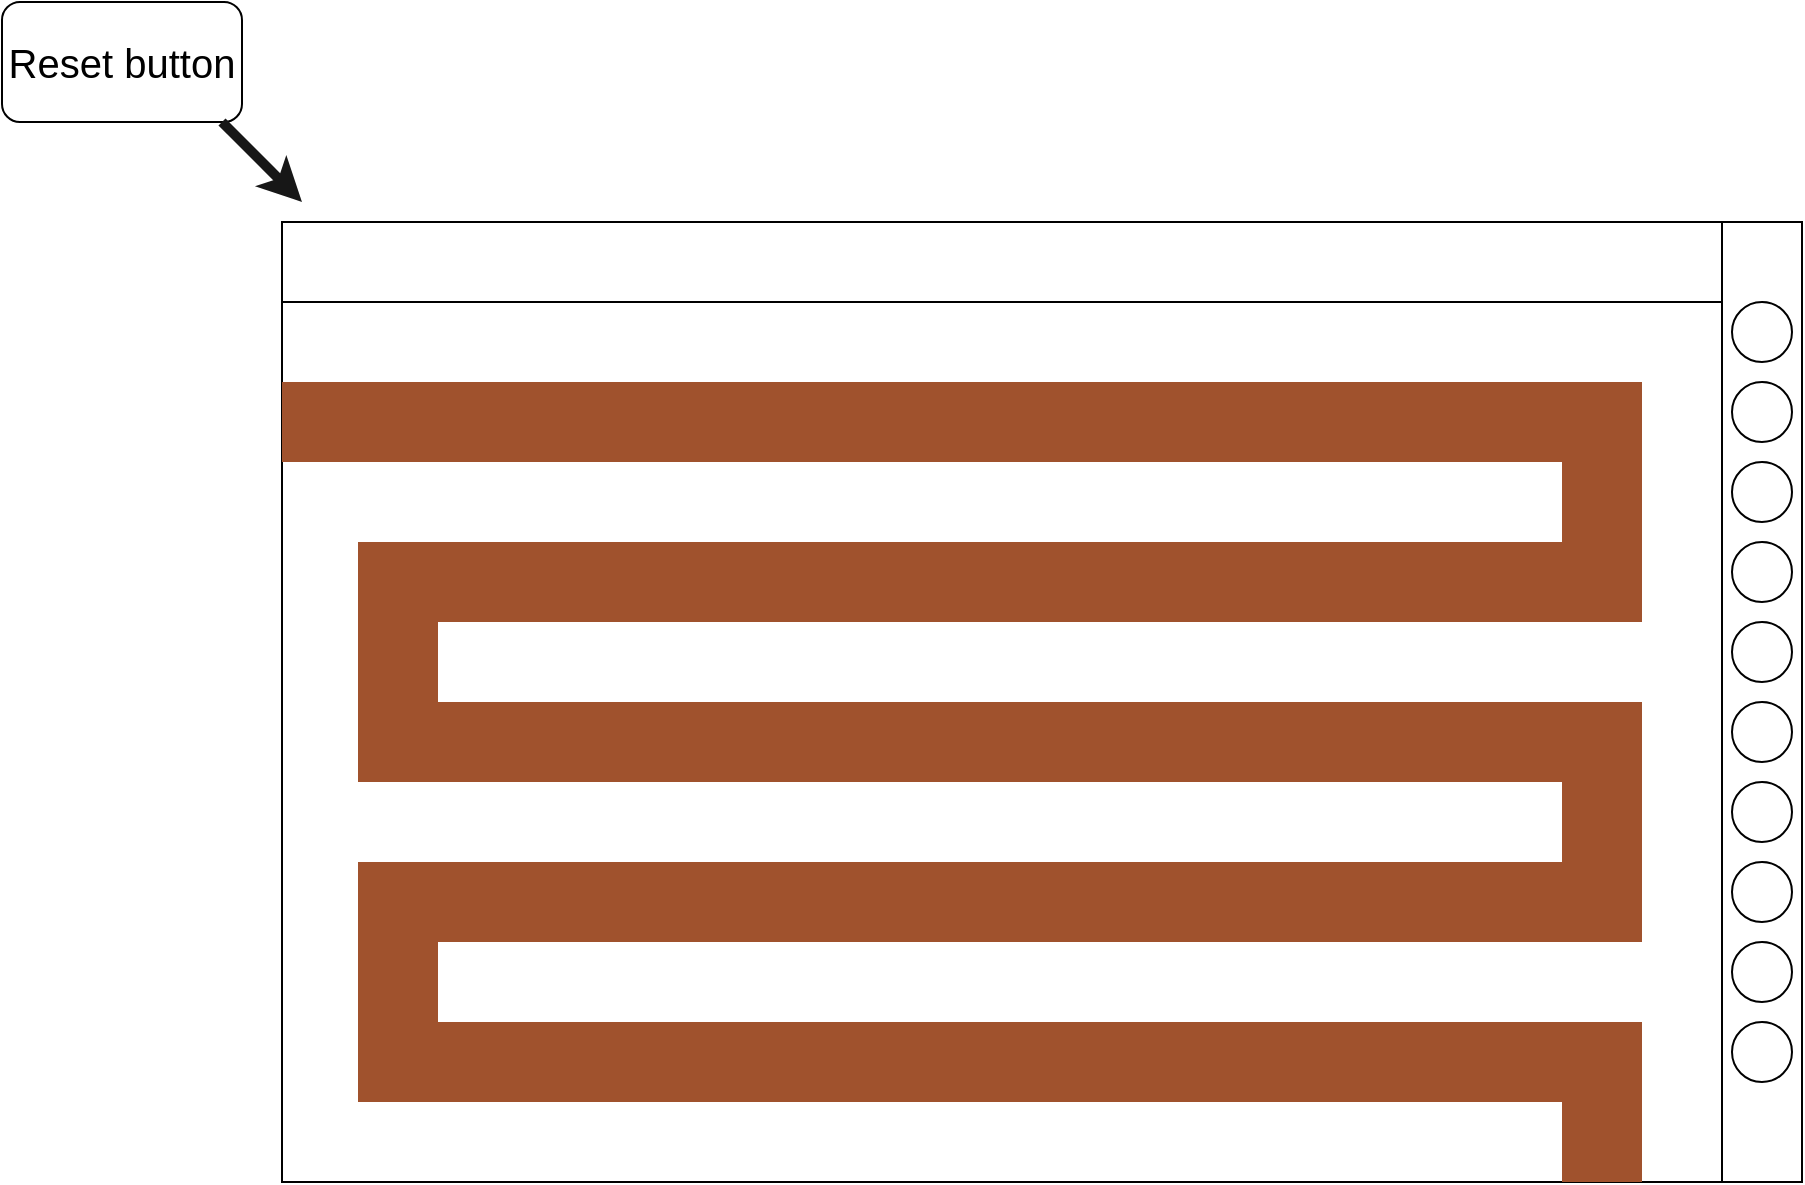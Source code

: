 <mxfile version="20.8.13" type="github">
  <diagram name="Page-1" id="zFE875iKLAENkuUcsFWu">
    <mxGraphModel dx="2073" dy="1143" grid="1" gridSize="10" guides="1" tooltips="1" connect="1" arrows="1" fold="1" page="1" pageScale="1" pageWidth="850" pageHeight="1100" math="0" shadow="0">
      <root>
        <mxCell id="0" />
        <mxCell id="1" parent="0" />
        <mxCell id="jQFUmVb1L2Z8zy5BHqim-1" value="" style="swimlane;startSize=0;fillColor=#009900;strokeColor=#000000;" vertex="1" parent="1">
          <mxGeometry x="40" y="160" width="760" height="480" as="geometry" />
        </mxCell>
        <mxCell id="jQFUmVb1L2Z8zy5BHqim-5" value="" style="rounded=0;whiteSpace=wrap;html=1;" vertex="1" parent="jQFUmVb1L2Z8zy5BHqim-1">
          <mxGeometry width="760" height="40" as="geometry" />
        </mxCell>
        <mxCell id="jQFUmVb1L2Z8zy5BHqim-6" value="" style="shape=image;html=1;verticalAlign=top;verticalLabelPosition=bottom;labelBackgroundColor=#ffffff;imageAspect=0;aspect=fixed;image=https://cdn3.iconfinder.com/data/icons/arrows-set-12/512/reset-128.png" vertex="1" parent="jQFUmVb1L2Z8zy5BHqim-1">
          <mxGeometry x="10" y="6" width="28" height="28" as="geometry" />
        </mxCell>
        <mxCell id="jQFUmVb1L2Z8zy5BHqim-7" value="" style="rounded=0;whiteSpace=wrap;html=1;" vertex="1" parent="jQFUmVb1L2Z8zy5BHqim-1">
          <mxGeometry x="720" width="40" height="480" as="geometry" />
        </mxCell>
        <mxCell id="jQFUmVb1L2Z8zy5BHqim-8" value="" style="ellipse;whiteSpace=wrap;html=1;aspect=fixed;" vertex="1" parent="jQFUmVb1L2Z8zy5BHqim-1">
          <mxGeometry x="725" y="40" width="30" height="30" as="geometry" />
        </mxCell>
        <mxCell id="jQFUmVb1L2Z8zy5BHqim-9" value="" style="ellipse;whiteSpace=wrap;html=1;aspect=fixed;" vertex="1" parent="jQFUmVb1L2Z8zy5BHqim-1">
          <mxGeometry x="725" y="80" width="30" height="30" as="geometry" />
        </mxCell>
        <mxCell id="jQFUmVb1L2Z8zy5BHqim-10" value="" style="ellipse;whiteSpace=wrap;html=1;aspect=fixed;" vertex="1" parent="jQFUmVb1L2Z8zy5BHqim-1">
          <mxGeometry x="725" y="120" width="30" height="30" as="geometry" />
        </mxCell>
        <mxCell id="jQFUmVb1L2Z8zy5BHqim-11" value="" style="ellipse;whiteSpace=wrap;html=1;aspect=fixed;" vertex="1" parent="jQFUmVb1L2Z8zy5BHqim-1">
          <mxGeometry x="725" y="160" width="30" height="30" as="geometry" />
        </mxCell>
        <mxCell id="jQFUmVb1L2Z8zy5BHqim-12" value="" style="ellipse;whiteSpace=wrap;html=1;aspect=fixed;" vertex="1" parent="jQFUmVb1L2Z8zy5BHqim-1">
          <mxGeometry x="725" y="200" width="30" height="30" as="geometry" />
        </mxCell>
        <mxCell id="jQFUmVb1L2Z8zy5BHqim-13" value="" style="ellipse;whiteSpace=wrap;html=1;aspect=fixed;" vertex="1" parent="jQFUmVb1L2Z8zy5BHqim-1">
          <mxGeometry x="725" y="240" width="30" height="30" as="geometry" />
        </mxCell>
        <mxCell id="jQFUmVb1L2Z8zy5BHqim-14" value="" style="ellipse;whiteSpace=wrap;html=1;aspect=fixed;" vertex="1" parent="jQFUmVb1L2Z8zy5BHqim-1">
          <mxGeometry x="725" y="280" width="30" height="30" as="geometry" />
        </mxCell>
        <mxCell id="jQFUmVb1L2Z8zy5BHqim-15" value="" style="ellipse;whiteSpace=wrap;html=1;aspect=fixed;" vertex="1" parent="jQFUmVb1L2Z8zy5BHqim-1">
          <mxGeometry x="725" y="320" width="30" height="30" as="geometry" />
        </mxCell>
        <mxCell id="jQFUmVb1L2Z8zy5BHqim-16" value="" style="ellipse;whiteSpace=wrap;html=1;aspect=fixed;" vertex="1" parent="jQFUmVb1L2Z8zy5BHqim-1">
          <mxGeometry x="725" y="360" width="30" height="30" as="geometry" />
        </mxCell>
        <mxCell id="jQFUmVb1L2Z8zy5BHqim-17" value="" style="ellipse;whiteSpace=wrap;html=1;aspect=fixed;" vertex="1" parent="jQFUmVb1L2Z8zy5BHqim-1">
          <mxGeometry x="725" y="400" width="30" height="30" as="geometry" />
        </mxCell>
        <mxCell id="jQFUmVb1L2Z8zy5BHqim-110" value="" style="rounded=0;whiteSpace=wrap;html=1;fillColor=#a0522d;fontColor=#ffffff;strokeColor=none;" vertex="1" parent="jQFUmVb1L2Z8zy5BHqim-1">
          <mxGeometry y="80" width="680" height="40" as="geometry" />
        </mxCell>
        <mxCell id="jQFUmVb1L2Z8zy5BHqim-111" value="" style="rounded=0;whiteSpace=wrap;html=1;fillColor=#a0522d;fontColor=#ffffff;strokeColor=none;" vertex="1" parent="jQFUmVb1L2Z8zy5BHqim-1">
          <mxGeometry x="38" y="160" width="642" height="40" as="geometry" />
        </mxCell>
        <mxCell id="jQFUmVb1L2Z8zy5BHqim-113" value="" style="rounded=0;whiteSpace=wrap;html=1;fillColor=#a0522d;fontColor=#ffffff;strokeColor=none;" vertex="1" parent="jQFUmVb1L2Z8zy5BHqim-1">
          <mxGeometry x="38" y="240" width="640" height="40" as="geometry" />
        </mxCell>
        <mxCell id="jQFUmVb1L2Z8zy5BHqim-114" value="" style="rounded=0;whiteSpace=wrap;html=1;fillColor=#a0522d;fontColor=#ffffff;strokeColor=none;" vertex="1" parent="jQFUmVb1L2Z8zy5BHqim-1">
          <mxGeometry x="39" y="240" width="641" height="40" as="geometry" />
        </mxCell>
        <mxCell id="jQFUmVb1L2Z8zy5BHqim-115" value="" style="rounded=0;whiteSpace=wrap;html=1;fillColor=#a0522d;fontColor=#ffffff;strokeColor=none;" vertex="1" parent="jQFUmVb1L2Z8zy5BHqim-1">
          <mxGeometry x="38" y="320" width="642" height="40" as="geometry" />
        </mxCell>
        <mxCell id="jQFUmVb1L2Z8zy5BHqim-116" value="" style="rounded=0;whiteSpace=wrap;html=1;fillColor=#a0522d;fontColor=#ffffff;strokeColor=none;" vertex="1" parent="jQFUmVb1L2Z8zy5BHqim-1">
          <mxGeometry x="38" y="400" width="642" height="40" as="geometry" />
        </mxCell>
        <mxCell id="jQFUmVb1L2Z8zy5BHqim-117" value="" style="rounded=0;whiteSpace=wrap;html=1;fillColor=#a0522d;fontColor=#ffffff;strokeColor=none;" vertex="1" parent="jQFUmVb1L2Z8zy5BHqim-1">
          <mxGeometry x="640" y="80" width="40" height="120" as="geometry" />
        </mxCell>
        <mxCell id="jQFUmVb1L2Z8zy5BHqim-118" value="" style="rounded=0;whiteSpace=wrap;html=1;fillColor=#a0522d;fontColor=#ffffff;strokeColor=none;" vertex="1" parent="jQFUmVb1L2Z8zy5BHqim-1">
          <mxGeometry x="38" y="160" width="40" height="120" as="geometry" />
        </mxCell>
        <mxCell id="jQFUmVb1L2Z8zy5BHqim-119" value="" style="rounded=0;whiteSpace=wrap;html=1;fillColor=#a0522d;fontColor=#ffffff;strokeColor=none;" vertex="1" parent="jQFUmVb1L2Z8zy5BHqim-1">
          <mxGeometry x="640" y="240" width="40" height="120" as="geometry" />
        </mxCell>
        <mxCell id="jQFUmVb1L2Z8zy5BHqim-120" value="" style="rounded=0;whiteSpace=wrap;html=1;fillColor=#a0522d;fontColor=#ffffff;strokeColor=none;" vertex="1" parent="jQFUmVb1L2Z8zy5BHqim-1">
          <mxGeometry x="38" y="320" width="40" height="120" as="geometry" />
        </mxCell>
        <mxCell id="jQFUmVb1L2Z8zy5BHqim-121" value="" style="rounded=0;whiteSpace=wrap;html=1;fillColor=#a0522d;fontColor=#ffffff;strokeColor=none;" vertex="1" parent="1">
          <mxGeometry x="680" y="560" width="40" height="80" as="geometry" />
        </mxCell>
        <mxCell id="jQFUmVb1L2Z8zy5BHqim-122" value="&lt;font style=&quot;font-size: 20px;&quot;&gt;Reset button&lt;/font&gt;" style="rounded=1;whiteSpace=wrap;html=1;" vertex="1" parent="1">
          <mxGeometry x="-100" y="50" width="120" height="60" as="geometry" />
        </mxCell>
        <mxCell id="jQFUmVb1L2Z8zy5BHqim-125" value="" style="endArrow=classic;html=1;rounded=0;strokeColor=#171717;strokeWidth=5;fontSize=20;" edge="1" parent="1">
          <mxGeometry width="50" height="50" relative="1" as="geometry">
            <mxPoint x="10" y="110" as="sourcePoint" />
            <mxPoint x="50" y="150" as="targetPoint" />
          </mxGeometry>
        </mxCell>
      </root>
    </mxGraphModel>
  </diagram>
</mxfile>
